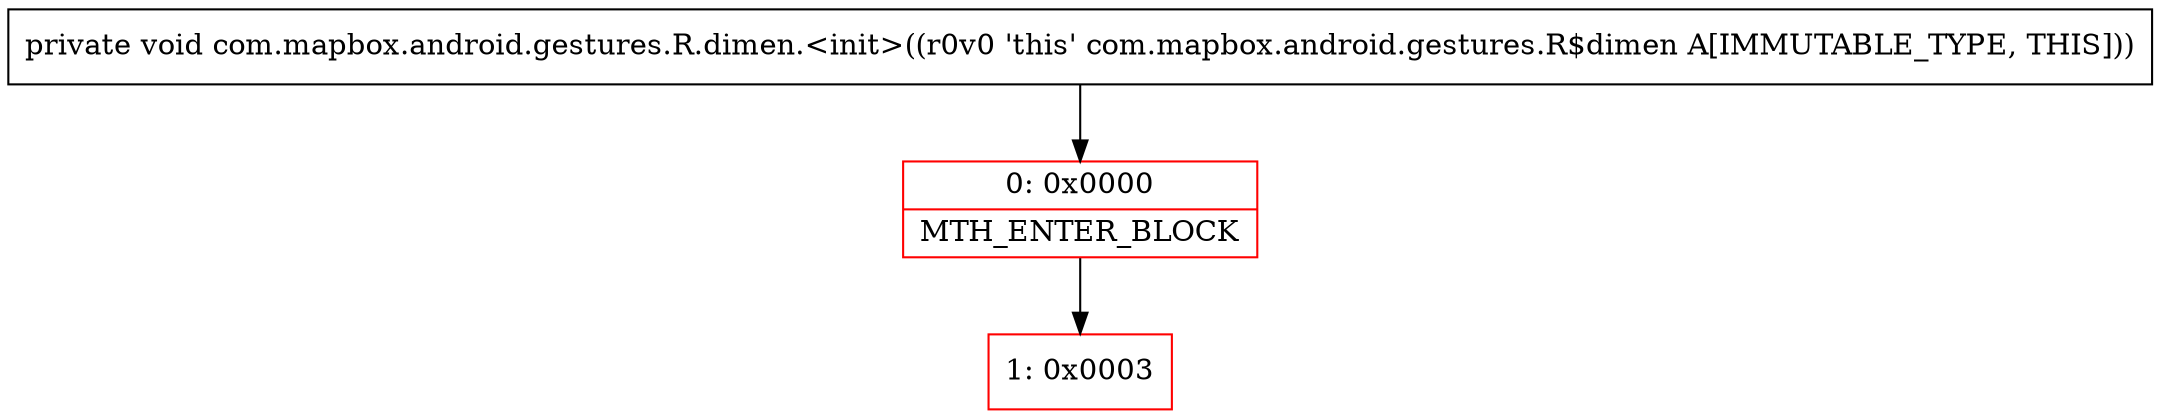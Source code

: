 digraph "CFG forcom.mapbox.android.gestures.R.dimen.\<init\>()V" {
subgraph cluster_Region_432925947 {
label = "R(0)";
node [shape=record,color=blue];
}
Node_0 [shape=record,color=red,label="{0\:\ 0x0000|MTH_ENTER_BLOCK\l}"];
Node_1 [shape=record,color=red,label="{1\:\ 0x0003}"];
MethodNode[shape=record,label="{private void com.mapbox.android.gestures.R.dimen.\<init\>((r0v0 'this' com.mapbox.android.gestures.R$dimen A[IMMUTABLE_TYPE, THIS])) }"];
MethodNode -> Node_0;
Node_0 -> Node_1;
}

